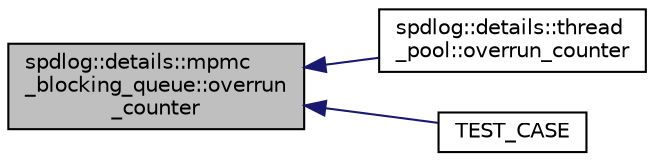 digraph "spdlog::details::mpmc_blocking_queue::overrun_counter"
{
  edge [fontname="Helvetica",fontsize="10",labelfontname="Helvetica",labelfontsize="10"];
  node [fontname="Helvetica",fontsize="10",shape=record];
  rankdir="LR";
  Node1 [label="spdlog::details::mpmc\l_blocking_queue::overrun\l_counter",height=0.2,width=0.4,color="black", fillcolor="grey75", style="filled" fontcolor="black"];
  Node1 -> Node2 [dir="back",color="midnightblue",fontsize="10",style="solid",fontname="Helvetica"];
  Node2 [label="spdlog::details::thread\l_pool::overrun_counter",height=0.2,width=0.4,color="black", fillcolor="white", style="filled",URL="$classspdlog_1_1details_1_1thread__pool.html#adc34920f65797d8f54986dc1894a8804"];
  Node1 -> Node3 [dir="back",color="midnightblue",fontsize="10",style="solid",fontname="Helvetica"];
  Node3 [label="TEST_CASE",height=0.2,width=0.4,color="black", fillcolor="white", style="filled",URL="$test__mpmc__q_8cpp.html#a42d9cd2260e85a8b65740e45d4dbdde1"];
}
